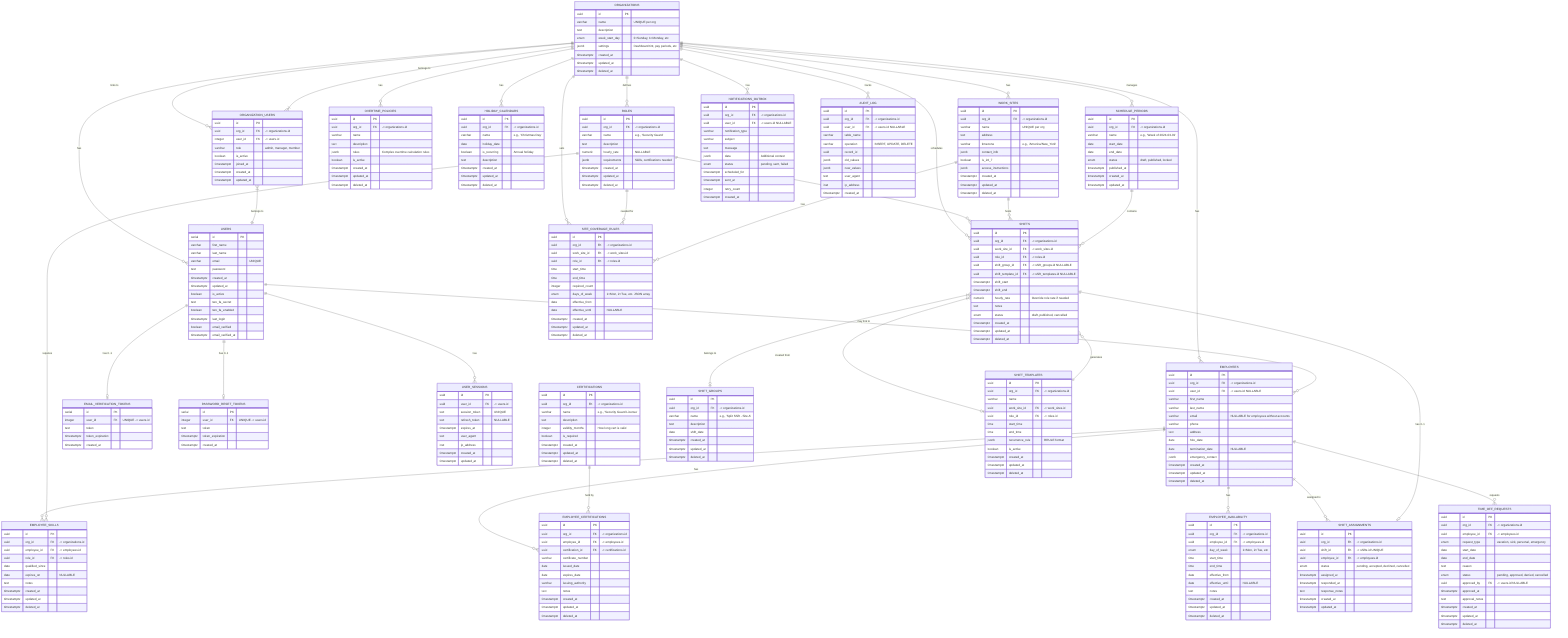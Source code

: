 erDiagram
  %% Core Business Entities
  ORGANIZATIONS ||--o{ USERS : "has"
  ORGANIZATIONS ||--o{ EMPLOYEES : "has"
  ORGANIZATIONS ||--o{ WORK_SITES : "has"
  ORGANIZATIONS ||--o{ ROLES : "defines"
  ORGANIZATIONS ||--o{ SHIFTS : "schedules"
  ORGANIZATIONS ||--o{ OVERTIME_POLICIES : "has"
  ORGANIZATIONS ||--o{ HOLIDAY_CALENDARS : "has"
  ORGANIZATIONS ||--o{ SCHEDULE_PERIODS : "manages"
  ORGANIZATIONS ||--o{ SITE_COVERAGE_RULES : "sets"
  ORGANIZATIONS ||--o{ ORGANIZATION_USERS : "links to"

  ORGANIZATION_USERS }|--|| USERS : "belongs to"
  ORGANIZATION_USERS }|--|| ORGANIZATIONS : "belongs to"


  %% User Management
  USERS ||--o| EMAIL_VERIFICATION_TOKENS : "has 0..1"
  USERS ||--o| PASSWORD_RESET_TOKENS : "has 0..1"
  USERS ||--o{ USER_SESSIONS : "has"
  USERS ||--o{ EMPLOYEES : "may link to"


  %% Employee & Skills
  EMPLOYEES ||--o{ EMPLOYEE_SKILLS : "has"
  EMPLOYEES ||--o{ EMPLOYEE_CERTIFICATIONS : "has"
  EMPLOYEES ||--o{ EMPLOYEE_AVAILABILITY : "has"
  EMPLOYEES ||--o{ SHIFT_ASSIGNMENTS : "assigned to"
  EMPLOYEES ||--o{ TIME_OFF_REQUESTS : "requests"

  ROLES ||--o{ EMPLOYEE_SKILLS : "requires"
  ROLES ||--o{ SITE_COVERAGE_RULES : "needed for"
  ROLES ||--o{ SHIFTS : "requires"

  CERTIFICATIONS ||--o{ EMPLOYEE_CERTIFICATIONS : "held by"

  %% Work Sites & Coverage
  WORK_SITES ||--o{ SHIFTS : "hosts"
  WORK_SITES ||--o{ SITE_COVERAGE_RULES : "has"

  %% Scheduling Core
  SHIFTS ||--o| SHIFT_ASSIGNMENTS : "has 0..1"
  SHIFTS }|--o| SHIFT_GROUPS : "belongs to"
  SHIFTS }|--o| SHIFT_TEMPLATES : "created from"

  SHIFT_TEMPLATES ||--o{ SHIFTS : "generates"
  SCHEDULE_PERIODS ||--o{ SHIFTS : "contains"

  %% System Tables
  ORGANIZATIONS ||--o{ NOTIFICATIONS_OUTBOX : "has"
  ORGANIZATIONS ||--o{ AUDIT_LOG : "tracks"

  %% Entity Definitions
  ORGANIZATIONS {
    uuid id PK
    varchar name "UNIQUE per org"
    text description
    enum week_start_day "0=Sunday, 1=Monday, etc"
    jsonb settings "Dashboard tint, pay periods, etc"
    timestamptz created_at
    timestamptz updated_at
    timestamptz deleted_at
  }

  ORGANIZATION_USERS {
    uuid id PK
    uuid org_id FK "-> organizations.id"
    integer user_id FK "-> users.id"
    varchar role "admin, manager, member"
    boolean is_active
    timestamptz joined_at
    timestamptz created_at
    timestamptz updated_at
  }

  USERS {
    serial id PK
    varchar first_name
    varchar last_name
    varchar email "UNIQUE"
    text password
    timestamptz created_at
    timestamptz updated_at
    boolean is_active
    text two_fa_secret
    boolean two_fa_enabled
    timestamptz last_login
    boolean email_verified
    timestamptz email_verified_at
  }

  EMPLOYEES {
    uuid id PK
    uuid org_id FK "-> organizations.id"
    uuid user_id FK "-> users.id NULLABLE"
    varchar first_name
    varchar last_name
    varchar email "NULLABLE for employees without accounts"
    varchar phone
    text address
    date hire_date
    date termination_date "NULLABLE"
    jsonb emergency_contact
    timestamptz created_at
    timestamptz updated_at
    timestamptz deleted_at
  }

  WORK_SITES {
    uuid id PK
    uuid org_id FK "-> organizations.id"
    varchar name "UNIQUE per org"
    text address
    varchar timezone "e.g., 'America/New_York'"
    jsonb contact_info
    boolean is_24_7
    jsonb access_instructions
    timestamptz created_at
    timestamptz updated_at
    timestamptz deleted_at
  }

  ROLES {
    uuid id PK
    uuid org_id FK "-> organizations.id"
    varchar name "e.g., 'Security Guard'"
    text description
    numeric hourly_rate "NULLABLE"
    jsonb requirements "Skills, certifications needed"
    timestamptz created_at
    timestamptz updated_at
    timestamptz deleted_at
  }

  SHIFTS {
    uuid id PK
    uuid org_id FK "-> organizations.id"
    uuid work_site_id FK "-> work_sites.id"
    uuid role_id FK "-> roles.id"
    uuid shift_group_id FK "-> shift_groups.id NULLABLE"
    uuid shift_template_id FK "-> shift_templates.id NULLABLE"
    timestamptz shift_start
    timestamptz shift_end
    numeric hourly_rate "Override role rate if needed"
    text notes
    enum status "draft, published, cancelled"
    timestamptz created_at
    timestamptz updated_at
    timestamptz deleted_at
  }

  SHIFT_ASSIGNMENTS {
    uuid id PK
    uuid org_id FK "-> organizations.id"
    uuid shift_id FK "-> shifts.id UNIQUE"
    uuid employee_id FK "-> employees.id"
    enum status "pending, accepted, declined, cancelled"
    timestamptz assigned_at
    timestamptz responded_at
    text response_notes
    timestamptz created_at
    timestamptz updated_at
  }

  SHIFT_GROUPS {
    uuid id PK
    uuid org_id FK "-> organizations.id"
    varchar name "e.g., 'Split Shift - Site A'"
    text description
    date shift_date
    timestamptz created_at
    timestamptz updated_at
    timestamptz deleted_at
  }

  SHIFT_TEMPLATES {
    uuid id PK
    uuid org_id FK "-> organizations.id"
    varchar name
    uuid work_site_id FK "-> work_sites.id"
    uuid role_id FK "-> roles.id"
    time start_time
    time end_time
    jsonb recurrence_rule "RRULE format"
    boolean is_active
    timestamptz created_at
    timestamptz updated_at
    timestamptz deleted_at
  }

  SCHEDULE_PERIODS {
    uuid id PK
    uuid org_id FK "-> organizations.id"
    varchar name "e.g., 'Week of 2024-03-01'"
    date start_date
    date end_date
    enum status "draft, published, locked"
    timestamptz published_at
    timestamptz created_at
    timestamptz updated_at
  }

  SITE_COVERAGE_RULES {
    uuid id PK
    uuid org_id FK "-> organizations.id"
    uuid work_site_id FK "-> work_sites.id"
    uuid role_id FK "-> roles.id"
    time start_time
    time end_time
    integer required_count
    enum days_of_week "1=Mon, 2=Tue, etc. JSON array"
    date effective_from
    date effective_until "NULLABLE"
    timestamptz created_at
    timestamptz updated_at
    timestamptz deleted_at
  }

  EMPLOYEE_SKILLS {
    uuid id PK
    uuid org_id FK "-> organizations.id"
    uuid employee_id FK "-> employees.id"
    uuid role_id FK "-> roles.id"
    date qualified_since
    date expires_on "NULLABLE"
    text notes
    timestamptz created_at
    timestamptz updated_at
    timestamptz deleted_at
  }

  CERTIFICATIONS {
    uuid id PK
    uuid org_id FK "-> organizations.id"
    varchar name "e.g., 'Security Guard License'"
    text description
    integer validity_months "How long cert is valid"
    boolean is_required
    timestamptz created_at
    timestamptz updated_at
    timestamptz deleted_at
  }

  EMPLOYEE_CERTIFICATIONS {
    uuid id PK
    uuid org_id FK "-> organizations.id"
    uuid employee_id FK "-> employees.id"
    uuid certification_id FK "-> certifications.id"
    varchar certificate_number
    date issued_date
    date expires_date
    varchar issuing_authority
    text notes
    timestamptz created_at
    timestamptz updated_at
    timestamptz deleted_at
  }

  EMPLOYEE_AVAILABILITY {
    uuid id PK
    uuid org_id FK "-> organizations.id"
    uuid employee_id FK "-> employees.id"
    enum day_of_week "1=Mon, 2=Tue, etc"
    time start_time
    time end_time
    date effective_from
    date effective_until "NULLABLE"
    text notes
    timestamptz created_at
    timestamptz updated_at
    timestamptz deleted_at
  }

  TIME_OFF_REQUESTS {
    uuid id PK
    uuid org_id FK "-> organizations.id"
    uuid employee_id FK "-> employees.id"
    enum request_type "vacation, sick, personal, emergency"
    date start_date
    date end_date
    text reason
    enum status "pending, approved, denied, cancelled"
    uuid approved_by FK "-> users.id NULLABLE"
    timestamptz approved_at
    text approval_notes
    timestamptz created_at
    timestamptz updated_at
    timestamptz deleted_at
  }

  HOLIDAY_CALENDARS {
    uuid id PK
    uuid org_id FK "-> organizations.id"
    varchar name "e.g., 'Christmas Day'"
    date holiday_date
    boolean is_recurring "Annual holiday"
    text description
    timestamptz created_at
    timestamptz updated_at
    timestamptz deleted_at
  }

  OVERTIME_POLICIES {
    uuid id PK
    uuid org_id FK "-> organizations.id"
    varchar name
    text description
    jsonb rules "Complex overtime calculation rules"
    boolean is_active
    timestamptz created_at
    timestamptz updated_at
    timestamptz deleted_at
  }

  NOTIFICATIONS_OUTBOX {
    uuid id PK
    uuid org_id FK "-> organizations.id"
    uuid user_id FK "-> users.id NULLABLE"
    varchar notification_type
    varchar subject
    text message
    jsonb data "Additional context"
    enum status "pending, sent, failed"
    timestamptz scheduled_for
    timestamptz sent_at
    integer retry_count
    timestamptz created_at
  }

  AUDIT_LOG {
    uuid id PK
    uuid org_id FK "-> organizations.id"
    uuid user_id FK "-> users.id NULLABLE"
    varchar table_name
    varchar operation "INSERT, UPDATE, DELETE"
    uuid record_id
    jsonb old_values
    jsonb new_values
    text user_agent
    inet ip_address
    timestamptz created_at
  }

  USER_SESSIONS {
    uuid id PK
    uuid user_id FK "-> users.id"
    text session_token "UNIQUE"
    text refresh_token "NULLABLE"
    timestamptz expires_at
    text user_agent
    inet ip_address
    timestamptz created_at
    timestamptz updated_at
  }

  EMAIL_VERIFICATION_TOKENS {
    serial id PK
    integer user_id FK "UNIQUE -> users.id"
    text token
    timestamptz token_expiration
    timestamptz created_at
  }

  PASSWORD_RESET_TOKENS {
    serial id PK 
    integer user_id FK "UNIQUE -> users.id"
    text token
    timestamptz token_expiration
    timestamptz created_at
  }